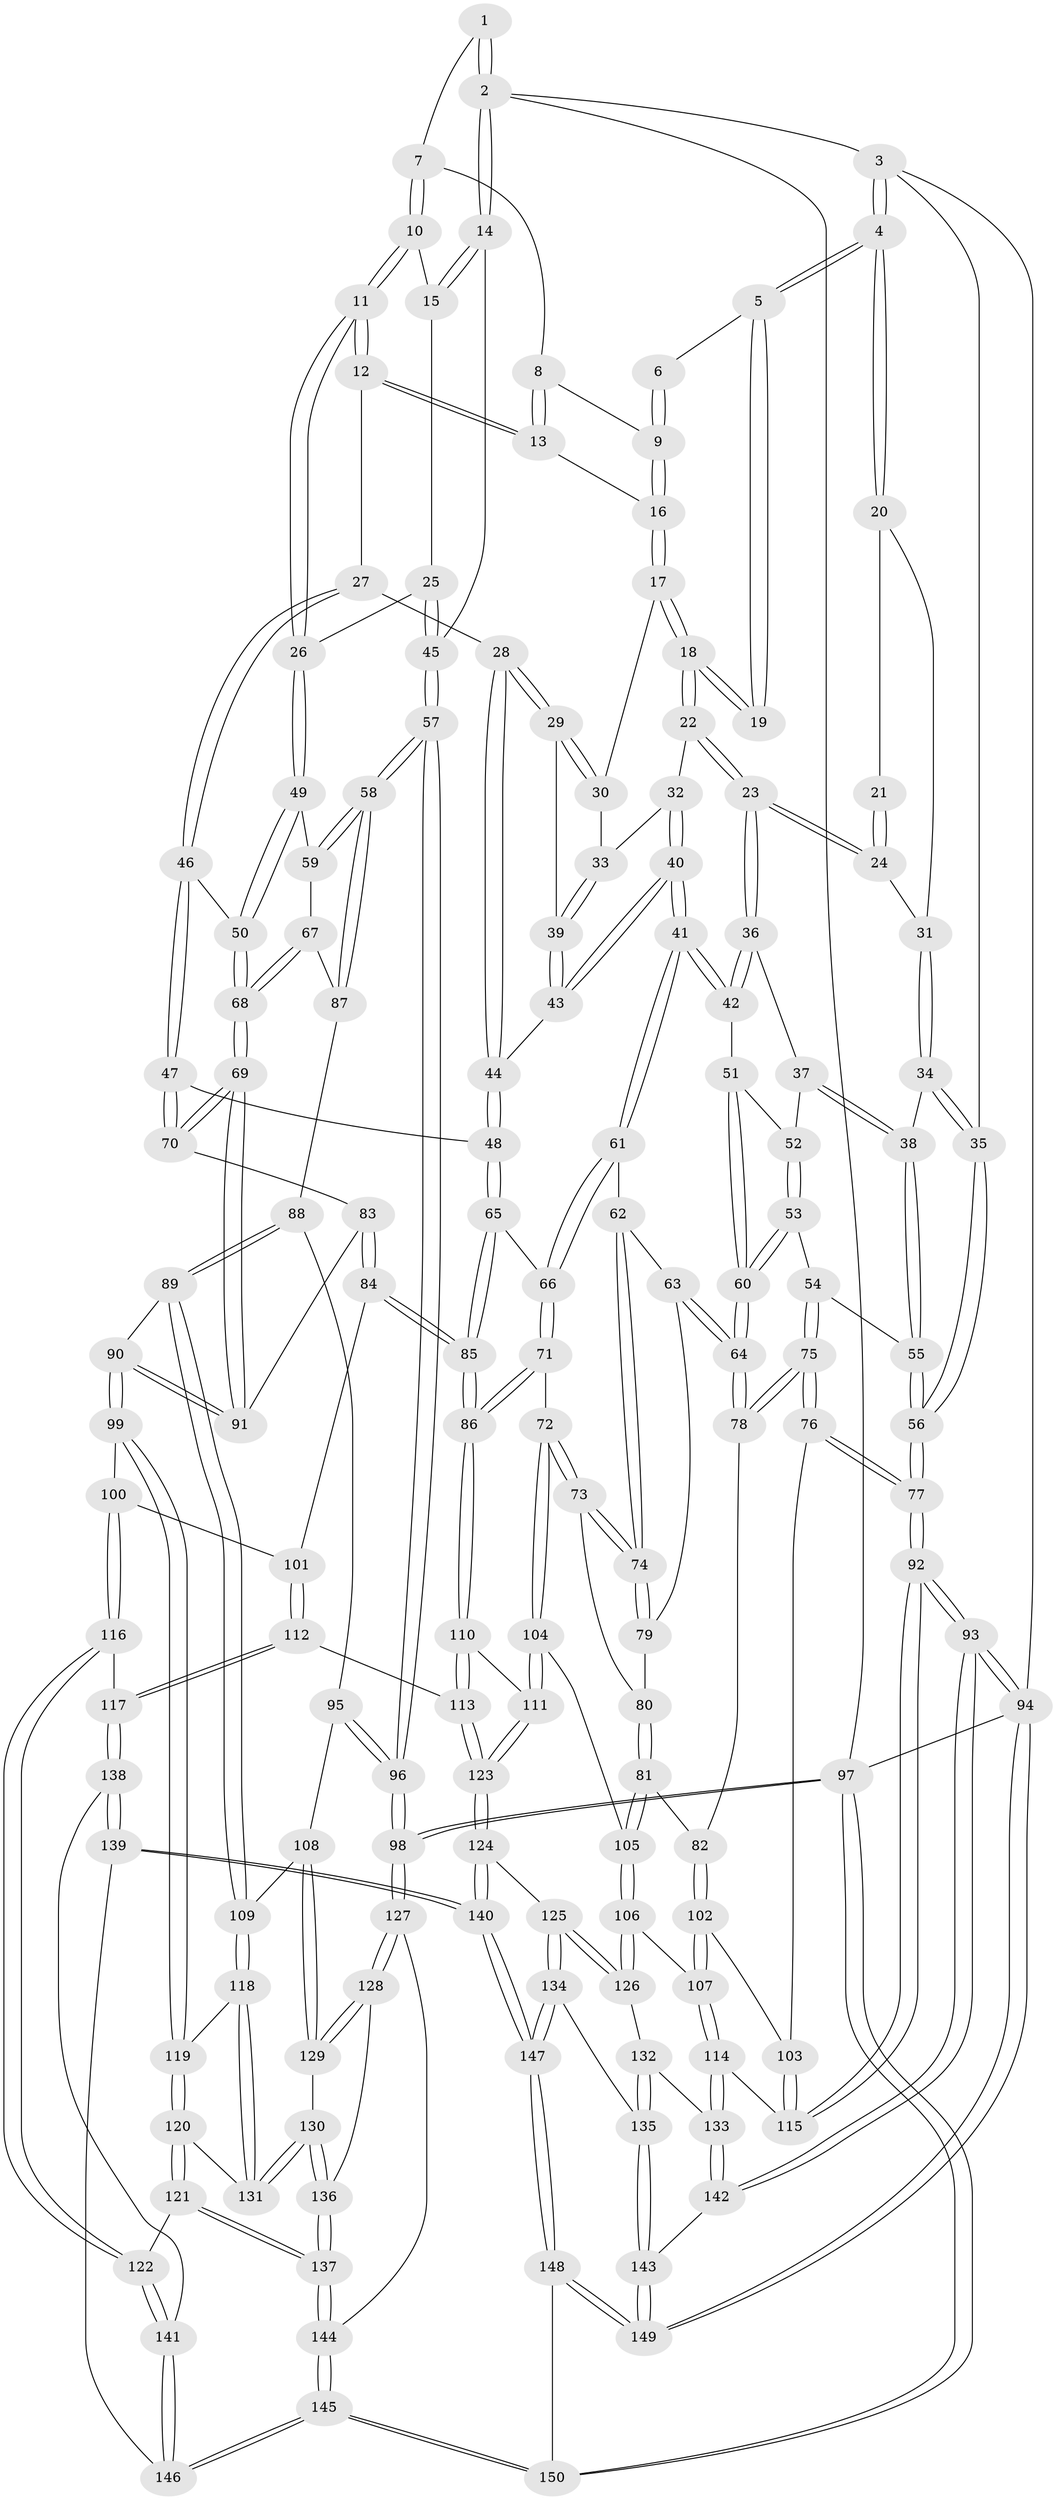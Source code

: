 // coarse degree distribution, {3: 0.12087912087912088, 6: 0.07692307692307693, 5: 0.34065934065934067, 4: 0.43956043956043955, 2: 0.01098901098901099, 8: 0.01098901098901099}
// Generated by graph-tools (version 1.1) at 2025/24/03/03/25 07:24:32]
// undirected, 150 vertices, 372 edges
graph export_dot {
graph [start="1"]
  node [color=gray90,style=filled];
  1 [pos="+0.88094259503595+0"];
  2 [pos="+1+0"];
  3 [pos="+0+0"];
  4 [pos="+0+0"];
  5 [pos="+0.2777575261925161+0"];
  6 [pos="+0.5405952838481158+0"];
  7 [pos="+0.8309591329610039+0"];
  8 [pos="+0.7865135947363037+0.006733124895521383"];
  9 [pos="+0.5993463989366531+0.05547389404594782"];
  10 [pos="+0.8468036673154143+0.06171145567694883"];
  11 [pos="+0.7640247325893984+0.24296644401823642"];
  12 [pos="+0.7608067171867494+0.2422906476993941"];
  13 [pos="+0.6659834008074342+0.12760627207120478"];
  14 [pos="+1+0"];
  15 [pos="+0.9331587120169411+0.1223882652337015"];
  16 [pos="+0.6000322545317087+0.09844089574046799"];
  17 [pos="+0.5779866096682756+0.11700070321588757"];
  18 [pos="+0.3680606491373622+0.1319513076496291"];
  19 [pos="+0.3118546146573509+0"];
  20 [pos="+0.14973823701063177+0.16851198352949226"];
  21 [pos="+0.21536131039943973+0.10539314553714392"];
  22 [pos="+0.36603687857741596+0.14853778882008603"];
  23 [pos="+0.22380816416531354+0.23826087440726298"];
  24 [pos="+0.17764372438133608+0.20915717389494198"];
  25 [pos="+0.9773520078353388+0.23100868945428582"];
  26 [pos="+0.7844451993670349+0.2637886972477825"];
  27 [pos="+0.6581700066365239+0.2792775414966085"];
  28 [pos="+0.6376757149287243+0.27961302494767903"];
  29 [pos="+0.5997906512423223+0.2634393105345063"];
  30 [pos="+0.5729001619855218+0.18178791654480098"];
  31 [pos="+0.17351045462996909+0.20737618180216166"];
  32 [pos="+0.38009077303842825+0.17942863746494447"];
  33 [pos="+0.48997027627699014+0.2284171671519817"];
  34 [pos="+0.06022394669116992+0.2555315987500923"];
  35 [pos="+0+0"];
  36 [pos="+0.21731776657776514+0.27903071621862563"];
  37 [pos="+0.08930455819059462+0.3178177416598968"];
  38 [pos="+0.08744809252377868+0.31738376584811206"];
  39 [pos="+0.5352532831161796+0.28361449803708416"];
  40 [pos="+0.3934088241782323+0.3639322393075812"];
  41 [pos="+0.38935991391709907+0.37406076167579977"];
  42 [pos="+0.23559421928407484+0.33184965991086035"];
  43 [pos="+0.5146140856249357+0.3191019909430148"];
  44 [pos="+0.5750117929268282+0.39024395455967514"];
  45 [pos="+1+0.3474348470606791"];
  46 [pos="+0.6582696551330045+0.4420700078079428"];
  47 [pos="+0.630700475278788+0.46298381038743125"];
  48 [pos="+0.5827473371073191+0.4566671685223472"];
  49 [pos="+0.8049222096397651+0.3741023258508814"];
  50 [pos="+0.788463577209294+0.4011347920848435"];
  51 [pos="+0.20865780830818792+0.3756651453650133"];
  52 [pos="+0.12523118624681634+0.35248593111036264"];
  53 [pos="+0.13454359659255527+0.4580782947943841"];
  54 [pos="+0.07875916530601289+0.4573176464224041"];
  55 [pos="+0.05935464612767581+0.3563375530233885"];
  56 [pos="+0+0.3976758299013396"];
  57 [pos="+1+0.4194929511239173"];
  58 [pos="+1+0.41949842305726526"];
  59 [pos="+0.9285653827611643+0.40782778876403447"];
  60 [pos="+0.19610024198556014+0.47512728169296525"];
  61 [pos="+0.39150003279691026+0.395944272866729"];
  62 [pos="+0.3830328831912375+0.41175796464499237"];
  63 [pos="+0.27041257826216947+0.47385103037187615"];
  64 [pos="+0.1964404823347604+0.4755529850634865"];
  65 [pos="+0.5585563259946478+0.46830013366696965"];
  66 [pos="+0.5505305384606684+0.4686884933840779"];
  67 [pos="+0.8596380038971415+0.5323877836817316"];
  68 [pos="+0.8040678898743338+0.5307092647561824"];
  69 [pos="+0.7704439884607109+0.5771576388207389"];
  70 [pos="+0.6334679723373138+0.4679515747048863"];
  71 [pos="+0.42181908850671374+0.608929270418369"];
  72 [pos="+0.41278812296395156+0.6100548934779126"];
  73 [pos="+0.41078444386075597+0.6051212048247135"];
  74 [pos="+0.401646940019782+0.5807342672895924"];
  75 [pos="+0+0.5649688383462516"];
  76 [pos="+0+0.5933210849019285"];
  77 [pos="+0+0.5971607990611967"];
  78 [pos="+0.18357706273031144+0.5764080835988558"];
  79 [pos="+0.2966741921960014+0.5258498900686762"];
  80 [pos="+0.28874754226807947+0.5536492008571692"];
  81 [pos="+0.25248243084108196+0.6327837844772669"];
  82 [pos="+0.20105870290063504+0.6168372284195561"];
  83 [pos="+0.6441091202114995+0.6071801199954526"];
  84 [pos="+0.6011775707206248+0.6436175133521658"];
  85 [pos="+0.5691579379549857+0.6458579120493655"];
  86 [pos="+0.5600653067317405+0.6509598605456223"];
  87 [pos="+0.8810048824738569+0.540679041881012"];
  88 [pos="+0.9171155028447204+0.6193779005919955"];
  89 [pos="+0.8370529576689124+0.6905489877806132"];
  90 [pos="+0.7972904234142091+0.6865538204889734"];
  91 [pos="+0.766356189164496+0.597856564385687"];
  92 [pos="+0+0.6850832275992433"];
  93 [pos="+0+0.939470988359828"];
  94 [pos="+0+1"];
  95 [pos="+1+0.6096629274974041"];
  96 [pos="+1+0.5395875743960952"];
  97 [pos="+1+1"];
  98 [pos="+1+0.8382931601999385"];
  99 [pos="+0.7967645158890012+0.6871647610085182"];
  100 [pos="+0.7258232699289195+0.7213875905416537"];
  101 [pos="+0.6451737575850021+0.6859672458785138"];
  102 [pos="+0.15034707290045252+0.6789214675788637"];
  103 [pos="+0.13004165705970502+0.6910437823810731"];
  104 [pos="+0.3566480821720925+0.6813641579301266"];
  105 [pos="+0.3411607419642337+0.6852349831153086"];
  106 [pos="+0.2962123513959382+0.7550560463684322"];
  107 [pos="+0.22014661760922857+0.7521685864937719"];
  108 [pos="+0.918687638285255+0.7459994577056209"];
  109 [pos="+0.9079736420105284+0.7457470074424772"];
  110 [pos="+0.5574476771043738+0.6659149411377495"];
  111 [pos="+0.45355112771512013+0.7873522335526978"];
  112 [pos="+0.609051838235098+0.8107503455726375"];
  113 [pos="+0.5903191560778277+0.8063373504579013"];
  114 [pos="+0.13076007265130457+0.823624778237084"];
  115 [pos="+0.11605863300285864+0.7887550136130458"];
  116 [pos="+0.6826844332638043+0.7967558592514774"];
  117 [pos="+0.6170034207629115+0.8144707221496106"];
  118 [pos="+0.8863150331302918+0.8208835832291369"];
  119 [pos="+0.798594671996305+0.7785840551545298"];
  120 [pos="+0.7914250451242726+0.8363624288052681"];
  121 [pos="+0.7708885719215062+0.8682280729248785"];
  122 [pos="+0.754746202047637+0.8661234281046101"];
  123 [pos="+0.4744838181030259+0.8425475809615005"];
  124 [pos="+0.45775159620413836+0.8861714123763434"];
  125 [pos="+0.34767863933292853+0.8526848330271003"];
  126 [pos="+0.2934127831906603+0.7798489224864378"];
  127 [pos="+1+0.8407544087378055"];
  128 [pos="+1+0.8373915158862156"];
  129 [pos="+1+0.8173740610547433"];
  130 [pos="+0.9000825295471823+0.8621290958997114"];
  131 [pos="+0.8856585246570147+0.8256522400554026"];
  132 [pos="+0.2647443968945652+0.8159133715150013"];
  133 [pos="+0.1318658717211944+0.83597250906861"];
  134 [pos="+0.2645828085531127+0.9314374768024763"];
  135 [pos="+0.25784935745834886+0.9273623132955956"];
  136 [pos="+0.8794944067146273+0.9438062534432502"];
  137 [pos="+0.8525479724624315+0.9829741189377902"];
  138 [pos="+0.6360153819471581+0.90364680366521"];
  139 [pos="+0.6169771460152821+0.9325690579740941"];
  140 [pos="+0.4666923799970241+1"];
  141 [pos="+0.6941090683649388+0.9112305829282048"];
  142 [pos="+0.12097986565780396+0.8782375228977983"];
  143 [pos="+0.15110176113938326+0.92117422565189"];
  144 [pos="+0.8504907042165042+1"];
  145 [pos="+0.8195378906203207+1"];
  146 [pos="+0.7188789681077511+0.995637622275053"];
  147 [pos="+0.4469774263169888+1"];
  148 [pos="+0.44961910633560415+1"];
  149 [pos="+0.05318304782312477+1"];
  150 [pos="+0.8149317659306283+1"];
  1 -- 2;
  1 -- 2;
  1 -- 7;
  2 -- 3;
  2 -- 14;
  2 -- 14;
  2 -- 97;
  3 -- 4;
  3 -- 4;
  3 -- 35;
  3 -- 94;
  4 -- 5;
  4 -- 5;
  4 -- 20;
  4 -- 20;
  5 -- 6;
  5 -- 19;
  5 -- 19;
  6 -- 9;
  6 -- 9;
  7 -- 8;
  7 -- 10;
  7 -- 10;
  8 -- 9;
  8 -- 13;
  8 -- 13;
  9 -- 16;
  9 -- 16;
  10 -- 11;
  10 -- 11;
  10 -- 15;
  11 -- 12;
  11 -- 12;
  11 -- 26;
  11 -- 26;
  12 -- 13;
  12 -- 13;
  12 -- 27;
  13 -- 16;
  14 -- 15;
  14 -- 15;
  14 -- 45;
  15 -- 25;
  16 -- 17;
  16 -- 17;
  17 -- 18;
  17 -- 18;
  17 -- 30;
  18 -- 19;
  18 -- 19;
  18 -- 22;
  18 -- 22;
  20 -- 21;
  20 -- 31;
  21 -- 24;
  21 -- 24;
  22 -- 23;
  22 -- 23;
  22 -- 32;
  23 -- 24;
  23 -- 24;
  23 -- 36;
  23 -- 36;
  24 -- 31;
  25 -- 26;
  25 -- 45;
  25 -- 45;
  26 -- 49;
  26 -- 49;
  27 -- 28;
  27 -- 46;
  27 -- 46;
  28 -- 29;
  28 -- 29;
  28 -- 44;
  28 -- 44;
  29 -- 30;
  29 -- 30;
  29 -- 39;
  30 -- 33;
  31 -- 34;
  31 -- 34;
  32 -- 33;
  32 -- 40;
  32 -- 40;
  33 -- 39;
  33 -- 39;
  34 -- 35;
  34 -- 35;
  34 -- 38;
  35 -- 56;
  35 -- 56;
  36 -- 37;
  36 -- 42;
  36 -- 42;
  37 -- 38;
  37 -- 38;
  37 -- 52;
  38 -- 55;
  38 -- 55;
  39 -- 43;
  39 -- 43;
  40 -- 41;
  40 -- 41;
  40 -- 43;
  40 -- 43;
  41 -- 42;
  41 -- 42;
  41 -- 61;
  41 -- 61;
  42 -- 51;
  43 -- 44;
  44 -- 48;
  44 -- 48;
  45 -- 57;
  45 -- 57;
  46 -- 47;
  46 -- 47;
  46 -- 50;
  47 -- 48;
  47 -- 70;
  47 -- 70;
  48 -- 65;
  48 -- 65;
  49 -- 50;
  49 -- 50;
  49 -- 59;
  50 -- 68;
  50 -- 68;
  51 -- 52;
  51 -- 60;
  51 -- 60;
  52 -- 53;
  52 -- 53;
  53 -- 54;
  53 -- 60;
  53 -- 60;
  54 -- 55;
  54 -- 75;
  54 -- 75;
  55 -- 56;
  55 -- 56;
  56 -- 77;
  56 -- 77;
  57 -- 58;
  57 -- 58;
  57 -- 96;
  57 -- 96;
  58 -- 59;
  58 -- 59;
  58 -- 87;
  58 -- 87;
  59 -- 67;
  60 -- 64;
  60 -- 64;
  61 -- 62;
  61 -- 66;
  61 -- 66;
  62 -- 63;
  62 -- 74;
  62 -- 74;
  63 -- 64;
  63 -- 64;
  63 -- 79;
  64 -- 78;
  64 -- 78;
  65 -- 66;
  65 -- 85;
  65 -- 85;
  66 -- 71;
  66 -- 71;
  67 -- 68;
  67 -- 68;
  67 -- 87;
  68 -- 69;
  68 -- 69;
  69 -- 70;
  69 -- 70;
  69 -- 91;
  69 -- 91;
  70 -- 83;
  71 -- 72;
  71 -- 86;
  71 -- 86;
  72 -- 73;
  72 -- 73;
  72 -- 104;
  72 -- 104;
  73 -- 74;
  73 -- 74;
  73 -- 80;
  74 -- 79;
  74 -- 79;
  75 -- 76;
  75 -- 76;
  75 -- 78;
  75 -- 78;
  76 -- 77;
  76 -- 77;
  76 -- 103;
  77 -- 92;
  77 -- 92;
  78 -- 82;
  79 -- 80;
  80 -- 81;
  80 -- 81;
  81 -- 82;
  81 -- 105;
  81 -- 105;
  82 -- 102;
  82 -- 102;
  83 -- 84;
  83 -- 84;
  83 -- 91;
  84 -- 85;
  84 -- 85;
  84 -- 101;
  85 -- 86;
  85 -- 86;
  86 -- 110;
  86 -- 110;
  87 -- 88;
  88 -- 89;
  88 -- 89;
  88 -- 95;
  89 -- 90;
  89 -- 109;
  89 -- 109;
  90 -- 91;
  90 -- 91;
  90 -- 99;
  90 -- 99;
  92 -- 93;
  92 -- 93;
  92 -- 115;
  92 -- 115;
  93 -- 94;
  93 -- 94;
  93 -- 142;
  93 -- 142;
  94 -- 149;
  94 -- 149;
  94 -- 97;
  95 -- 96;
  95 -- 96;
  95 -- 108;
  96 -- 98;
  96 -- 98;
  97 -- 98;
  97 -- 98;
  97 -- 150;
  97 -- 150;
  98 -- 127;
  98 -- 127;
  99 -- 100;
  99 -- 119;
  99 -- 119;
  100 -- 101;
  100 -- 116;
  100 -- 116;
  101 -- 112;
  101 -- 112;
  102 -- 103;
  102 -- 107;
  102 -- 107;
  103 -- 115;
  103 -- 115;
  104 -- 105;
  104 -- 111;
  104 -- 111;
  105 -- 106;
  105 -- 106;
  106 -- 107;
  106 -- 126;
  106 -- 126;
  107 -- 114;
  107 -- 114;
  108 -- 109;
  108 -- 129;
  108 -- 129;
  109 -- 118;
  109 -- 118;
  110 -- 111;
  110 -- 113;
  110 -- 113;
  111 -- 123;
  111 -- 123;
  112 -- 113;
  112 -- 117;
  112 -- 117;
  113 -- 123;
  113 -- 123;
  114 -- 115;
  114 -- 133;
  114 -- 133;
  116 -- 117;
  116 -- 122;
  116 -- 122;
  117 -- 138;
  117 -- 138;
  118 -- 119;
  118 -- 131;
  118 -- 131;
  119 -- 120;
  119 -- 120;
  120 -- 121;
  120 -- 121;
  120 -- 131;
  121 -- 122;
  121 -- 137;
  121 -- 137;
  122 -- 141;
  122 -- 141;
  123 -- 124;
  123 -- 124;
  124 -- 125;
  124 -- 140;
  124 -- 140;
  125 -- 126;
  125 -- 126;
  125 -- 134;
  125 -- 134;
  126 -- 132;
  127 -- 128;
  127 -- 128;
  127 -- 144;
  128 -- 129;
  128 -- 129;
  128 -- 136;
  129 -- 130;
  130 -- 131;
  130 -- 131;
  130 -- 136;
  130 -- 136;
  132 -- 133;
  132 -- 135;
  132 -- 135;
  133 -- 142;
  133 -- 142;
  134 -- 135;
  134 -- 147;
  134 -- 147;
  135 -- 143;
  135 -- 143;
  136 -- 137;
  136 -- 137;
  137 -- 144;
  137 -- 144;
  138 -- 139;
  138 -- 139;
  138 -- 141;
  139 -- 140;
  139 -- 140;
  139 -- 146;
  140 -- 147;
  140 -- 147;
  141 -- 146;
  141 -- 146;
  142 -- 143;
  143 -- 149;
  143 -- 149;
  144 -- 145;
  144 -- 145;
  145 -- 146;
  145 -- 146;
  145 -- 150;
  145 -- 150;
  147 -- 148;
  147 -- 148;
  148 -- 149;
  148 -- 149;
  148 -- 150;
}
